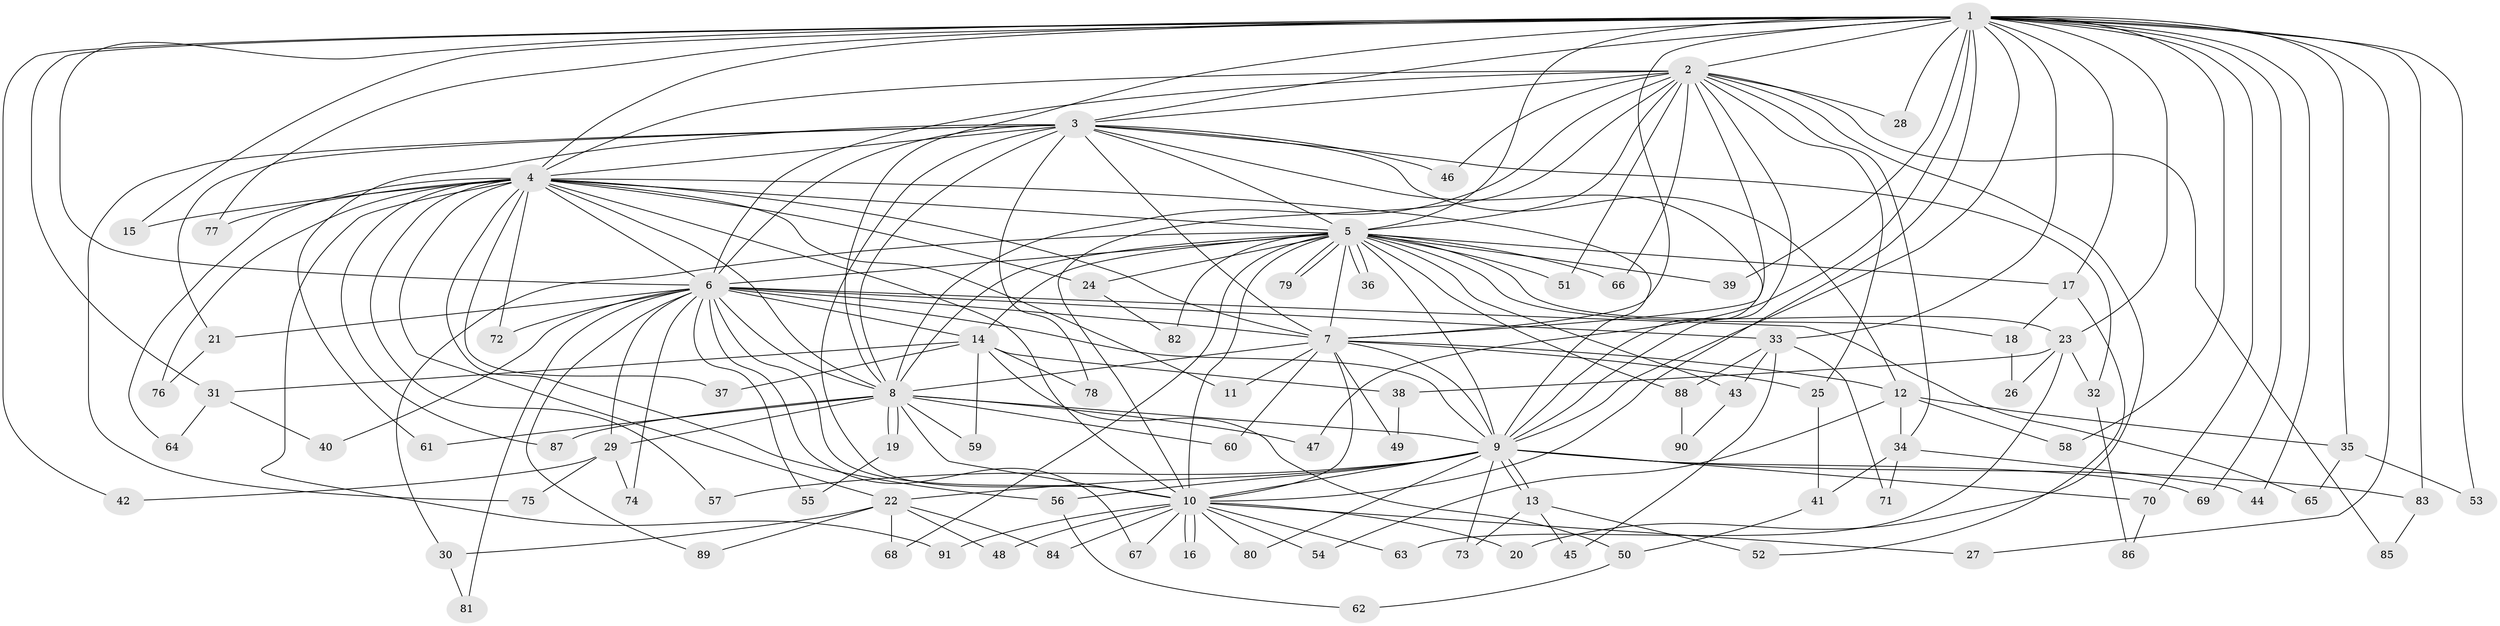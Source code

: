 // Generated by graph-tools (version 1.1) at 2025/13/03/09/25 04:13:53]
// undirected, 91 vertices, 207 edges
graph export_dot {
graph [start="1"]
  node [color=gray90,style=filled];
  1;
  2;
  3;
  4;
  5;
  6;
  7;
  8;
  9;
  10;
  11;
  12;
  13;
  14;
  15;
  16;
  17;
  18;
  19;
  20;
  21;
  22;
  23;
  24;
  25;
  26;
  27;
  28;
  29;
  30;
  31;
  32;
  33;
  34;
  35;
  36;
  37;
  38;
  39;
  40;
  41;
  42;
  43;
  44;
  45;
  46;
  47;
  48;
  49;
  50;
  51;
  52;
  53;
  54;
  55;
  56;
  57;
  58;
  59;
  60;
  61;
  62;
  63;
  64;
  65;
  66;
  67;
  68;
  69;
  70;
  71;
  72;
  73;
  74;
  75;
  76;
  77;
  78;
  79;
  80;
  81;
  82;
  83;
  84;
  85;
  86;
  87;
  88;
  89;
  90;
  91;
  1 -- 2;
  1 -- 3;
  1 -- 4;
  1 -- 5;
  1 -- 6;
  1 -- 7;
  1 -- 8;
  1 -- 9;
  1 -- 10;
  1 -- 15;
  1 -- 17;
  1 -- 23;
  1 -- 27;
  1 -- 28;
  1 -- 31;
  1 -- 33;
  1 -- 35;
  1 -- 39;
  1 -- 42;
  1 -- 44;
  1 -- 47;
  1 -- 53;
  1 -- 58;
  1 -- 69;
  1 -- 70;
  1 -- 77;
  1 -- 83;
  2 -- 3;
  2 -- 4;
  2 -- 5;
  2 -- 6;
  2 -- 7;
  2 -- 8;
  2 -- 9;
  2 -- 10;
  2 -- 20;
  2 -- 25;
  2 -- 28;
  2 -- 34;
  2 -- 46;
  2 -- 51;
  2 -- 66;
  2 -- 85;
  3 -- 4;
  3 -- 5;
  3 -- 6;
  3 -- 7;
  3 -- 8;
  3 -- 9;
  3 -- 10;
  3 -- 12;
  3 -- 21;
  3 -- 32;
  3 -- 46;
  3 -- 61;
  3 -- 75;
  3 -- 78;
  4 -- 5;
  4 -- 6;
  4 -- 7;
  4 -- 8;
  4 -- 9;
  4 -- 10;
  4 -- 11;
  4 -- 15;
  4 -- 22;
  4 -- 24;
  4 -- 37;
  4 -- 56;
  4 -- 57;
  4 -- 64;
  4 -- 72;
  4 -- 76;
  4 -- 77;
  4 -- 87;
  4 -- 91;
  5 -- 6;
  5 -- 7;
  5 -- 8;
  5 -- 9;
  5 -- 10;
  5 -- 14;
  5 -- 17;
  5 -- 18;
  5 -- 23;
  5 -- 24;
  5 -- 30;
  5 -- 36;
  5 -- 36;
  5 -- 39;
  5 -- 43;
  5 -- 51;
  5 -- 66;
  5 -- 68;
  5 -- 79;
  5 -- 79;
  5 -- 82;
  5 -- 88;
  6 -- 7;
  6 -- 8;
  6 -- 9;
  6 -- 10;
  6 -- 14;
  6 -- 21;
  6 -- 29;
  6 -- 33;
  6 -- 40;
  6 -- 55;
  6 -- 65;
  6 -- 67;
  6 -- 72;
  6 -- 74;
  6 -- 81;
  6 -- 89;
  7 -- 8;
  7 -- 9;
  7 -- 10;
  7 -- 11;
  7 -- 12;
  7 -- 25;
  7 -- 49;
  7 -- 60;
  8 -- 9;
  8 -- 10;
  8 -- 19;
  8 -- 19;
  8 -- 29;
  8 -- 47;
  8 -- 59;
  8 -- 60;
  8 -- 61;
  8 -- 87;
  9 -- 10;
  9 -- 13;
  9 -- 13;
  9 -- 22;
  9 -- 56;
  9 -- 57;
  9 -- 69;
  9 -- 70;
  9 -- 73;
  9 -- 80;
  9 -- 83;
  10 -- 16;
  10 -- 16;
  10 -- 20;
  10 -- 27;
  10 -- 48;
  10 -- 54;
  10 -- 63;
  10 -- 67;
  10 -- 80;
  10 -- 84;
  10 -- 91;
  12 -- 34;
  12 -- 35;
  12 -- 54;
  12 -- 58;
  13 -- 45;
  13 -- 52;
  13 -- 73;
  14 -- 31;
  14 -- 37;
  14 -- 38;
  14 -- 50;
  14 -- 59;
  14 -- 78;
  17 -- 18;
  17 -- 52;
  18 -- 26;
  19 -- 55;
  21 -- 76;
  22 -- 30;
  22 -- 48;
  22 -- 68;
  22 -- 84;
  22 -- 89;
  23 -- 26;
  23 -- 32;
  23 -- 38;
  23 -- 63;
  24 -- 82;
  25 -- 41;
  29 -- 42;
  29 -- 74;
  29 -- 75;
  30 -- 81;
  31 -- 40;
  31 -- 64;
  32 -- 86;
  33 -- 43;
  33 -- 45;
  33 -- 71;
  33 -- 88;
  34 -- 41;
  34 -- 44;
  34 -- 71;
  35 -- 53;
  35 -- 65;
  38 -- 49;
  41 -- 50;
  43 -- 90;
  50 -- 62;
  56 -- 62;
  70 -- 86;
  83 -- 85;
  88 -- 90;
}
